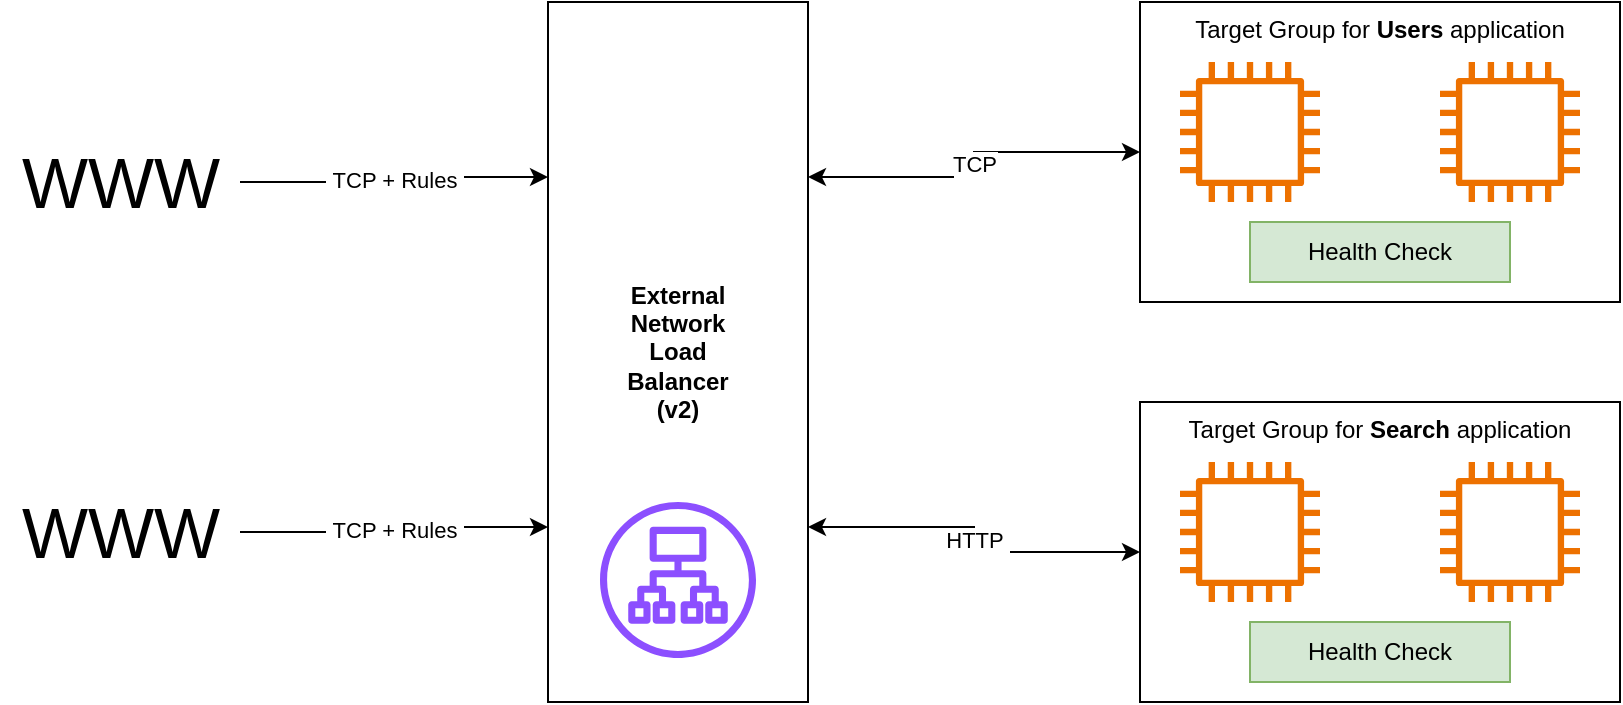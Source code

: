 <mxfile version="26.0.4">
  <diagram name="Page-1" id="v7W0HKB-ddkHq3dRGSOc">
    <mxGraphModel dx="1114" dy="1027" grid="1" gridSize="10" guides="1" tooltips="1" connect="1" arrows="1" fold="1" page="1" pageScale="1" pageWidth="850" pageHeight="1100" math="0" shadow="0">
      <root>
        <mxCell id="0" />
        <mxCell id="1" parent="0" />
        <mxCell id="9ZbQ5oO4qokfvryO1bJO-18" value="TCP" style="rounded=0;orthogonalLoop=1;jettySize=auto;html=1;exitX=1;exitY=0.25;exitDx=0;exitDy=0;entryX=0;entryY=0.5;entryDx=0;entryDy=0;startArrow=classic;startFill=1;edgeStyle=orthogonalEdgeStyle;" parent="1" source="9ZbQ5oO4qokfvryO1bJO-1" target="9ZbQ5oO4qokfvryO1bJO-5" edge="1">
          <mxGeometry relative="1" as="geometry" />
        </mxCell>
        <mxCell id="9ZbQ5oO4qokfvryO1bJO-19" value="&amp;nbsp;HTTP&amp;nbsp;" style="rounded=0;orthogonalLoop=1;jettySize=auto;html=1;exitX=1;exitY=0.75;exitDx=0;exitDy=0;entryX=0;entryY=0.5;entryDx=0;entryDy=0;startArrow=classic;startFill=1;edgeStyle=orthogonalEdgeStyle;" parent="1" source="9ZbQ5oO4qokfvryO1bJO-1" target="9ZbQ5oO4qokfvryO1bJO-13" edge="1">
          <mxGeometry relative="1" as="geometry" />
        </mxCell>
        <mxCell id="9ZbQ5oO4qokfvryO1bJO-1" value="External&lt;div&gt;Network&lt;/div&gt;&lt;div&gt;Load&lt;/div&gt;&lt;div&gt;Balancer&lt;/div&gt;&lt;div&gt;(v2)&lt;/div&gt;" style="rounded=0;whiteSpace=wrap;html=1;fontStyle=1" parent="1" vertex="1">
          <mxGeometry x="414" y="290" width="130" height="350" as="geometry" />
        </mxCell>
        <mxCell id="9ZbQ5oO4qokfvryO1bJO-2" value="" style="sketch=0;outlineConnect=0;fontColor=#232F3E;gradientColor=none;fillColor=#8C4FFF;strokeColor=none;dashed=0;verticalLabelPosition=bottom;verticalAlign=top;align=center;html=1;fontSize=12;fontStyle=0;aspect=fixed;pointerEvents=1;shape=mxgraph.aws4.application_load_balancer;" parent="1" vertex="1">
          <mxGeometry x="440" y="540" width="78" height="78" as="geometry" />
        </mxCell>
        <mxCell id="9ZbQ5oO4qokfvryO1bJO-5" value="Target Group for &lt;b&gt;Users&lt;/b&gt; application" style="rounded=0;whiteSpace=wrap;html=1;verticalAlign=top;" parent="1" vertex="1">
          <mxGeometry x="710" y="290" width="240" height="150" as="geometry" />
        </mxCell>
        <mxCell id="9ZbQ5oO4qokfvryO1bJO-6" value="" style="sketch=0;outlineConnect=0;fontColor=#232F3E;gradientColor=none;fillColor=#ED7100;strokeColor=none;dashed=0;verticalLabelPosition=bottom;verticalAlign=top;align=center;html=1;fontSize=12;fontStyle=0;aspect=fixed;pointerEvents=1;shape=mxgraph.aws4.instance2;" parent="1" vertex="1">
          <mxGeometry x="730" y="320" width="70" height="70" as="geometry" />
        </mxCell>
        <mxCell id="9ZbQ5oO4qokfvryO1bJO-7" value="" style="sketch=0;outlineConnect=0;fontColor=#232F3E;gradientColor=none;fillColor=#ED7100;strokeColor=none;dashed=0;verticalLabelPosition=bottom;verticalAlign=top;align=center;html=1;fontSize=12;fontStyle=0;aspect=fixed;pointerEvents=1;shape=mxgraph.aws4.instance2;" parent="1" vertex="1">
          <mxGeometry x="860" y="320" width="70" height="70" as="geometry" />
        </mxCell>
        <mxCell id="9ZbQ5oO4qokfvryO1bJO-8" value="Health Check" style="rounded=0;whiteSpace=wrap;html=1;fillColor=#d5e8d4;strokeColor=#82b366;" parent="1" vertex="1">
          <mxGeometry x="765" y="400" width="130" height="30" as="geometry" />
        </mxCell>
        <mxCell id="9ZbQ5oO4qokfvryO1bJO-13" value="Target Group for &lt;b&gt;Search&lt;/b&gt; application" style="rounded=0;whiteSpace=wrap;html=1;verticalAlign=top;" parent="1" vertex="1">
          <mxGeometry x="710" y="490" width="240" height="150" as="geometry" />
        </mxCell>
        <mxCell id="9ZbQ5oO4qokfvryO1bJO-14" value="" style="sketch=0;outlineConnect=0;fontColor=#232F3E;gradientColor=none;fillColor=#ED7100;strokeColor=none;dashed=0;verticalLabelPosition=bottom;verticalAlign=top;align=center;html=1;fontSize=12;fontStyle=0;aspect=fixed;pointerEvents=1;shape=mxgraph.aws4.instance2;" parent="1" vertex="1">
          <mxGeometry x="730" y="520" width="70" height="70" as="geometry" />
        </mxCell>
        <mxCell id="9ZbQ5oO4qokfvryO1bJO-15" value="" style="sketch=0;outlineConnect=0;fontColor=#232F3E;gradientColor=none;fillColor=#ED7100;strokeColor=none;dashed=0;verticalLabelPosition=bottom;verticalAlign=top;align=center;html=1;fontSize=12;fontStyle=0;aspect=fixed;pointerEvents=1;shape=mxgraph.aws4.instance2;" parent="1" vertex="1">
          <mxGeometry x="860" y="520" width="70" height="70" as="geometry" />
        </mxCell>
        <mxCell id="9ZbQ5oO4qokfvryO1bJO-16" value="Health Check" style="rounded=0;whiteSpace=wrap;html=1;fillColor=#d5e8d4;strokeColor=#82b366;" parent="1" vertex="1">
          <mxGeometry x="765" y="600" width="130" height="30" as="geometry" />
        </mxCell>
        <mxCell id="9ZbQ5oO4qokfvryO1bJO-21" value="&amp;nbsp;TCP + Rules&amp;nbsp;" style="edgeStyle=orthogonalEdgeStyle;rounded=0;orthogonalLoop=1;jettySize=auto;html=1;entryX=0;entryY=0.25;entryDx=0;entryDy=0;" parent="1" source="9ZbQ5oO4qokfvryO1bJO-20" target="9ZbQ5oO4qokfvryO1bJO-1" edge="1">
          <mxGeometry relative="1" as="geometry" />
        </mxCell>
        <mxCell id="9ZbQ5oO4qokfvryO1bJO-20" value="WWW" style="text;html=1;align=center;verticalAlign=middle;resizable=0;points=[];autosize=1;strokeColor=none;fillColor=none;fontSize=35;" parent="1" vertex="1">
          <mxGeometry x="140" y="350" width="120" height="60" as="geometry" />
        </mxCell>
        <mxCell id="9ZbQ5oO4qokfvryO1bJO-23" value="&amp;nbsp;TCP + Rules&amp;nbsp;" style="edgeStyle=orthogonalEdgeStyle;rounded=0;orthogonalLoop=1;jettySize=auto;html=1;entryX=0;entryY=0.75;entryDx=0;entryDy=0;" parent="1" source="9ZbQ5oO4qokfvryO1bJO-22" target="9ZbQ5oO4qokfvryO1bJO-1" edge="1">
          <mxGeometry relative="1" as="geometry" />
        </mxCell>
        <mxCell id="9ZbQ5oO4qokfvryO1bJO-22" value="WWW" style="text;html=1;align=center;verticalAlign=middle;resizable=0;points=[];autosize=1;strokeColor=none;fillColor=none;fontSize=35;" parent="1" vertex="1">
          <mxGeometry x="140" y="525" width="120" height="60" as="geometry" />
        </mxCell>
      </root>
    </mxGraphModel>
  </diagram>
</mxfile>
